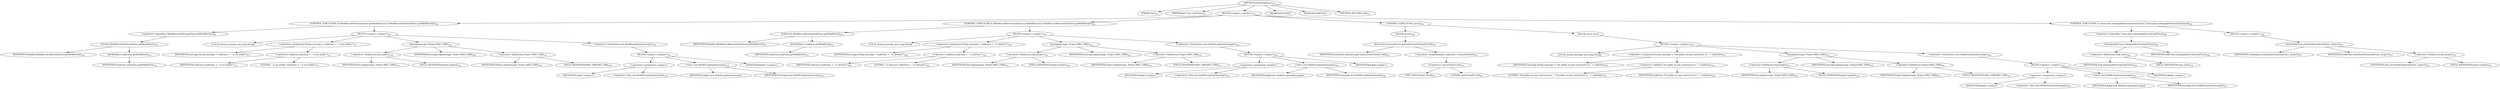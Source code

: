 digraph "checkTaskClass" {  
"559" [label = <(METHOD,checkTaskClass)<SUB>315</SUB>> ]
"560" [label = <(PARAM,this)<SUB>315</SUB>> ]
"561" [label = <(PARAM,final Class taskClass)<SUB>315</SUB>> ]
"562" [label = <(BLOCK,&lt;empty&gt;,&lt;empty&gt;)<SUB>315</SUB>> ]
"563" [label = <(CONTROL_STRUCTURE,if (!Modifier.isPublic(taskClass.getModifiers())),if (!Modifier.isPublic(taskClass.getModifiers())))<SUB>316</SUB>> ]
"564" [label = <(&lt;operator&gt;.logicalNot,!Modifier.isPublic(taskClass.getModifiers()))<SUB>316</SUB>> ]
"565" [label = <(isPublic,Modifier.isPublic(taskClass.getModifiers()))<SUB>316</SUB>> ]
"566" [label = <(IDENTIFIER,Modifier,Modifier.isPublic(taskClass.getModifiers()))<SUB>316</SUB>> ]
"567" [label = <(getModifiers,taskClass.getModifiers())<SUB>316</SUB>> ]
"568" [label = <(IDENTIFIER,taskClass,taskClass.getModifiers())<SUB>316</SUB>> ]
"569" [label = <(BLOCK,&lt;empty&gt;,&lt;empty&gt;)<SUB>316</SUB>> ]
"570" [label = <(LOCAL,String message: java.lang.String)> ]
"571" [label = <(&lt;operator&gt;.assignment,String message = taskClass + &quot; is not public&quot;)<SUB>317</SUB>> ]
"572" [label = <(IDENTIFIER,message,String message = taskClass + &quot; is not public&quot;)<SUB>317</SUB>> ]
"573" [label = <(&lt;operator&gt;.addition,taskClass + &quot; is not public&quot;)<SUB>317</SUB>> ]
"574" [label = <(IDENTIFIER,taskClass,taskClass + &quot; is not public&quot;)<SUB>317</SUB>> ]
"575" [label = <(LITERAL,&quot; is not public&quot;,taskClass + &quot; is not public&quot;)<SUB>317</SUB>> ]
"576" [label = <(log,log(message, Project.MSG_ERR))<SUB>318</SUB>> ]
"577" [label = <(&lt;operator&gt;.fieldAccess,this.project)<SUB>318</SUB>> ]
"578" [label = <(IDENTIFIER,this,log(message, Project.MSG_ERR))<SUB>318</SUB>> ]
"579" [label = <(FIELD_IDENTIFIER,project,project)<SUB>318</SUB>> ]
"580" [label = <(IDENTIFIER,message,log(message, Project.MSG_ERR))<SUB>318</SUB>> ]
"581" [label = <(&lt;operator&gt;.fieldAccess,Project.MSG_ERR)<SUB>318</SUB>> ]
"582" [label = <(IDENTIFIER,Project,log(message, Project.MSG_ERR))<SUB>318</SUB>> ]
"583" [label = <(FIELD_IDENTIFIER,MSG_ERR,MSG_ERR)<SUB>318</SUB>> ]
"584" [label = <(&lt;operator&gt;.throw,throw new BuildException(message);)<SUB>319</SUB>> ]
"585" [label = <(BLOCK,&lt;empty&gt;,&lt;empty&gt;)<SUB>319</SUB>> ]
"586" [label = <(&lt;operator&gt;.assignment,&lt;empty&gt;)> ]
"587" [label = <(IDENTIFIER,$obj7,&lt;empty&gt;)> ]
"588" [label = <(&lt;operator&gt;.alloc,new BuildException(message))<SUB>319</SUB>> ]
"589" [label = <(&lt;init&gt;,new BuildException(message))<SUB>319</SUB>> ]
"590" [label = <(IDENTIFIER,$obj7,new BuildException(message))> ]
"591" [label = <(IDENTIFIER,message,new BuildException(message))<SUB>319</SUB>> ]
"592" [label = <(IDENTIFIER,$obj7,&lt;empty&gt;)> ]
"593" [label = <(CONTROL_STRUCTURE,if (Modifier.isAbstract(taskClass.getModifiers())),if (Modifier.isAbstract(taskClass.getModifiers())))<SUB>321</SUB>> ]
"594" [label = <(isAbstract,Modifier.isAbstract(taskClass.getModifiers()))<SUB>321</SUB>> ]
"595" [label = <(IDENTIFIER,Modifier,Modifier.isAbstract(taskClass.getModifiers()))<SUB>321</SUB>> ]
"596" [label = <(getModifiers,taskClass.getModifiers())<SUB>321</SUB>> ]
"597" [label = <(IDENTIFIER,taskClass,taskClass.getModifiers())<SUB>321</SUB>> ]
"598" [label = <(BLOCK,&lt;empty&gt;,&lt;empty&gt;)<SUB>321</SUB>> ]
"599" [label = <(LOCAL,String message: java.lang.String)> ]
"600" [label = <(&lt;operator&gt;.assignment,String message = taskClass + &quot; is abstract&quot;)<SUB>322</SUB>> ]
"601" [label = <(IDENTIFIER,message,String message = taskClass + &quot; is abstract&quot;)<SUB>322</SUB>> ]
"602" [label = <(&lt;operator&gt;.addition,taskClass + &quot; is abstract&quot;)<SUB>322</SUB>> ]
"603" [label = <(IDENTIFIER,taskClass,taskClass + &quot; is abstract&quot;)<SUB>322</SUB>> ]
"604" [label = <(LITERAL,&quot; is abstract&quot;,taskClass + &quot; is abstract&quot;)<SUB>322</SUB>> ]
"605" [label = <(log,log(message, Project.MSG_ERR))<SUB>323</SUB>> ]
"606" [label = <(&lt;operator&gt;.fieldAccess,this.project)<SUB>323</SUB>> ]
"607" [label = <(IDENTIFIER,this,log(message, Project.MSG_ERR))<SUB>323</SUB>> ]
"608" [label = <(FIELD_IDENTIFIER,project,project)<SUB>323</SUB>> ]
"609" [label = <(IDENTIFIER,message,log(message, Project.MSG_ERR))<SUB>323</SUB>> ]
"610" [label = <(&lt;operator&gt;.fieldAccess,Project.MSG_ERR)<SUB>323</SUB>> ]
"611" [label = <(IDENTIFIER,Project,log(message, Project.MSG_ERR))<SUB>323</SUB>> ]
"612" [label = <(FIELD_IDENTIFIER,MSG_ERR,MSG_ERR)<SUB>323</SUB>> ]
"613" [label = <(&lt;operator&gt;.throw,throw new BuildException(message);)<SUB>324</SUB>> ]
"614" [label = <(BLOCK,&lt;empty&gt;,&lt;empty&gt;)<SUB>324</SUB>> ]
"615" [label = <(&lt;operator&gt;.assignment,&lt;empty&gt;)> ]
"616" [label = <(IDENTIFIER,$obj8,&lt;empty&gt;)> ]
"617" [label = <(&lt;operator&gt;.alloc,new BuildException(message))<SUB>324</SUB>> ]
"618" [label = <(&lt;init&gt;,new BuildException(message))<SUB>324</SUB>> ]
"619" [label = <(IDENTIFIER,$obj8,new BuildException(message))> ]
"620" [label = <(IDENTIFIER,message,new BuildException(message))<SUB>324</SUB>> ]
"621" [label = <(IDENTIFIER,$obj8,&lt;empty&gt;)> ]
"622" [label = <(CONTROL_STRUCTURE,try,try)<SUB>326</SUB>> ]
"623" [label = <(BLOCK,try,try)<SUB>326</SUB>> ]
"624" [label = <(getConstructor,taskClass.getConstructor((Class[]) null))<SUB>327</SUB>> ]
"625" [label = <(IDENTIFIER,taskClass,taskClass.getConstructor((Class[]) null))<SUB>327</SUB>> ]
"626" [label = <(&lt;operator&gt;.arrayInitializer,&lt;operator&gt;.arrayInitializer)<SUB>327</SUB>> ]
"627" [label = <(&lt;operator&gt;.cast,(Class[]) null)<SUB>327</SUB>> ]
"628" [label = <(TYPE_REF,Class[],Class[])<SUB>327</SUB>> ]
"629" [label = <(LITERAL,null,(Class[]) null)<SUB>327</SUB>> ]
"630" [label = <(BLOCK,catch,catch)> ]
"631" [label = <(BLOCK,&lt;empty&gt;,&lt;empty&gt;)<SUB>330</SUB>> ]
"632" [label = <(LOCAL,String message: java.lang.String)> ]
"633" [label = <(&lt;operator&gt;.assignment,String message = &quot;No public no-arg constructor in &quot; + taskClass)<SUB>331</SUB>> ]
"634" [label = <(IDENTIFIER,message,String message = &quot;No public no-arg constructor in &quot; + taskClass)<SUB>331</SUB>> ]
"635" [label = <(&lt;operator&gt;.addition,&quot;No public no-arg constructor in &quot; + taskClass)<SUB>331</SUB>> ]
"636" [label = <(LITERAL,&quot;No public no-arg constructor in &quot;,&quot;No public no-arg constructor in &quot; + taskClass)<SUB>331</SUB>> ]
"637" [label = <(IDENTIFIER,taskClass,&quot;No public no-arg constructor in &quot; + taskClass)<SUB>332</SUB>> ]
"638" [label = <(log,log(message, Project.MSG_ERR))<SUB>333</SUB>> ]
"639" [label = <(&lt;operator&gt;.fieldAccess,this.project)<SUB>333</SUB>> ]
"640" [label = <(IDENTIFIER,this,log(message, Project.MSG_ERR))<SUB>333</SUB>> ]
"641" [label = <(FIELD_IDENTIFIER,project,project)<SUB>333</SUB>> ]
"642" [label = <(IDENTIFIER,message,log(message, Project.MSG_ERR))<SUB>333</SUB>> ]
"643" [label = <(&lt;operator&gt;.fieldAccess,Project.MSG_ERR)<SUB>333</SUB>> ]
"644" [label = <(IDENTIFIER,Project,log(message, Project.MSG_ERR))<SUB>333</SUB>> ]
"645" [label = <(FIELD_IDENTIFIER,MSG_ERR,MSG_ERR)<SUB>333</SUB>> ]
"646" [label = <(&lt;operator&gt;.throw,throw new BuildException(message);)<SUB>334</SUB>> ]
"647" [label = <(BLOCK,&lt;empty&gt;,&lt;empty&gt;)<SUB>334</SUB>> ]
"648" [label = <(&lt;operator&gt;.assignment,&lt;empty&gt;)> ]
"649" [label = <(IDENTIFIER,$obj9,&lt;empty&gt;)> ]
"650" [label = <(&lt;operator&gt;.alloc,new BuildException(message))<SUB>334</SUB>> ]
"651" [label = <(&lt;init&gt;,new BuildException(message))<SUB>334</SUB>> ]
"652" [label = <(IDENTIFIER,$obj9,new BuildException(message))> ]
"653" [label = <(IDENTIFIER,message,new BuildException(message))<SUB>334</SUB>> ]
"654" [label = <(IDENTIFIER,$obj9,&lt;empty&gt;)> ]
"655" [label = <(CONTROL_STRUCTURE,if (!Task.class.isAssignableFrom(taskClass)),if (!Task.class.isAssignableFrom(taskClass)))<SUB>336</SUB>> ]
"656" [label = <(&lt;operator&gt;.logicalNot,!Task.class.isAssignableFrom(taskClass))<SUB>336</SUB>> ]
"657" [label = <(isAssignableFrom,isAssignableFrom(taskClass))<SUB>336</SUB>> ]
"658" [label = <(&lt;operator&gt;.fieldAccess,Task.class)<SUB>336</SUB>> ]
"659" [label = <(IDENTIFIER,Task,isAssignableFrom(taskClass))<SUB>336</SUB>> ]
"660" [label = <(FIELD_IDENTIFIER,class,class)<SUB>336</SUB>> ]
"661" [label = <(IDENTIFIER,taskClass,isAssignableFrom(taskClass))<SUB>336</SUB>> ]
"662" [label = <(BLOCK,&lt;empty&gt;,&lt;empty&gt;)<SUB>336</SUB>> ]
"663" [label = <(checkTaskClass,checkTaskClass(taskClass, project))<SUB>337</SUB>> ]
"664" [label = <(IDENTIFIER,TaskAdapter,checkTaskClass(taskClass, project))<SUB>337</SUB>> ]
"665" [label = <(IDENTIFIER,taskClass,checkTaskClass(taskClass, project))<SUB>337</SUB>> ]
"666" [label = <(&lt;operator&gt;.fieldAccess,this.project)<SUB>337</SUB>> ]
"667" [label = <(IDENTIFIER,this,checkTaskClass(taskClass, project))<SUB>337</SUB>> ]
"668" [label = <(FIELD_IDENTIFIER,project,project)<SUB>337</SUB>> ]
"669" [label = <(MODIFIER,PUBLIC)> ]
"670" [label = <(MODIFIER,VIRTUAL)> ]
"671" [label = <(METHOD_RETURN,void)<SUB>315</SUB>> ]
  "559" -> "560" 
  "559" -> "561" 
  "559" -> "562" 
  "559" -> "669" 
  "559" -> "670" 
  "559" -> "671" 
  "562" -> "563" 
  "562" -> "593" 
  "562" -> "622" 
  "562" -> "655" 
  "563" -> "564" 
  "563" -> "569" 
  "564" -> "565" 
  "565" -> "566" 
  "565" -> "567" 
  "567" -> "568" 
  "569" -> "570" 
  "569" -> "571" 
  "569" -> "576" 
  "569" -> "584" 
  "571" -> "572" 
  "571" -> "573" 
  "573" -> "574" 
  "573" -> "575" 
  "576" -> "577" 
  "576" -> "580" 
  "576" -> "581" 
  "577" -> "578" 
  "577" -> "579" 
  "581" -> "582" 
  "581" -> "583" 
  "584" -> "585" 
  "585" -> "586" 
  "585" -> "589" 
  "585" -> "592" 
  "586" -> "587" 
  "586" -> "588" 
  "589" -> "590" 
  "589" -> "591" 
  "593" -> "594" 
  "593" -> "598" 
  "594" -> "595" 
  "594" -> "596" 
  "596" -> "597" 
  "598" -> "599" 
  "598" -> "600" 
  "598" -> "605" 
  "598" -> "613" 
  "600" -> "601" 
  "600" -> "602" 
  "602" -> "603" 
  "602" -> "604" 
  "605" -> "606" 
  "605" -> "609" 
  "605" -> "610" 
  "606" -> "607" 
  "606" -> "608" 
  "610" -> "611" 
  "610" -> "612" 
  "613" -> "614" 
  "614" -> "615" 
  "614" -> "618" 
  "614" -> "621" 
  "615" -> "616" 
  "615" -> "617" 
  "618" -> "619" 
  "618" -> "620" 
  "622" -> "623" 
  "622" -> "630" 
  "623" -> "624" 
  "624" -> "625" 
  "624" -> "626" 
  "626" -> "627" 
  "627" -> "628" 
  "627" -> "629" 
  "630" -> "631" 
  "631" -> "632" 
  "631" -> "633" 
  "631" -> "638" 
  "631" -> "646" 
  "633" -> "634" 
  "633" -> "635" 
  "635" -> "636" 
  "635" -> "637" 
  "638" -> "639" 
  "638" -> "642" 
  "638" -> "643" 
  "639" -> "640" 
  "639" -> "641" 
  "643" -> "644" 
  "643" -> "645" 
  "646" -> "647" 
  "647" -> "648" 
  "647" -> "651" 
  "647" -> "654" 
  "648" -> "649" 
  "648" -> "650" 
  "651" -> "652" 
  "651" -> "653" 
  "655" -> "656" 
  "655" -> "662" 
  "656" -> "657" 
  "657" -> "658" 
  "657" -> "661" 
  "658" -> "659" 
  "658" -> "660" 
  "662" -> "663" 
  "663" -> "664" 
  "663" -> "665" 
  "663" -> "666" 
  "666" -> "667" 
  "666" -> "668" 
}
